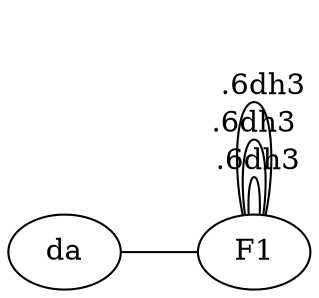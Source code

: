 graph G {
    ///splines="FALSE";

    /* Entities */
    
    rankdir = RL
    /* Relationships */
    headclip = "FALSE";
    F1 -- F1[label=" .6dh3"]
    F1 -- F1[label=".6dh3"]
    F1 -- F1[label="  .6dh3"]
    F1 -- da
    

    /* Ranks */
    ///{ rank=same; shortName; };
}